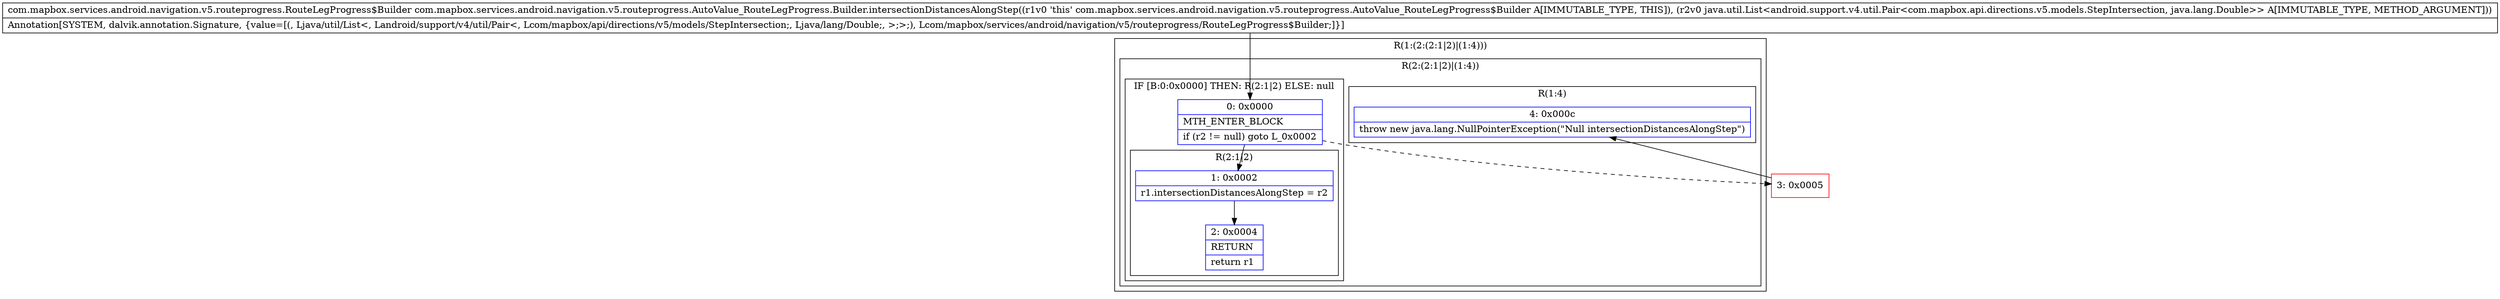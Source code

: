 digraph "CFG forcom.mapbox.services.android.navigation.v5.routeprogress.AutoValue_RouteLegProgress.Builder.intersectionDistancesAlongStep(Ljava\/util\/List;)Lcom\/mapbox\/services\/android\/navigation\/v5\/routeprogress\/RouteLegProgress$Builder;" {
subgraph cluster_Region_1491577725 {
label = "R(1:(2:(2:1|2)|(1:4)))";
node [shape=record,color=blue];
subgraph cluster_Region_1309453662 {
label = "R(2:(2:1|2)|(1:4))";
node [shape=record,color=blue];
subgraph cluster_IfRegion_1792667342 {
label = "IF [B:0:0x0000] THEN: R(2:1|2) ELSE: null";
node [shape=record,color=blue];
Node_0 [shape=record,label="{0\:\ 0x0000|MTH_ENTER_BLOCK\l|if (r2 != null) goto L_0x0002\l}"];
subgraph cluster_Region_1043116419 {
label = "R(2:1|2)";
node [shape=record,color=blue];
Node_1 [shape=record,label="{1\:\ 0x0002|r1.intersectionDistancesAlongStep = r2\l}"];
Node_2 [shape=record,label="{2\:\ 0x0004|RETURN\l|return r1\l}"];
}
}
subgraph cluster_Region_1542805880 {
label = "R(1:4)";
node [shape=record,color=blue];
Node_4 [shape=record,label="{4\:\ 0x000c|throw new java.lang.NullPointerException(\"Null intersectionDistancesAlongStep\")\l}"];
}
}
}
Node_3 [shape=record,color=red,label="{3\:\ 0x0005}"];
MethodNode[shape=record,label="{com.mapbox.services.android.navigation.v5.routeprogress.RouteLegProgress$Builder com.mapbox.services.android.navigation.v5.routeprogress.AutoValue_RouteLegProgress.Builder.intersectionDistancesAlongStep((r1v0 'this' com.mapbox.services.android.navigation.v5.routeprogress.AutoValue_RouteLegProgress$Builder A[IMMUTABLE_TYPE, THIS]), (r2v0 java.util.List\<android.support.v4.util.Pair\<com.mapbox.api.directions.v5.models.StepIntersection, java.lang.Double\>\> A[IMMUTABLE_TYPE, METHOD_ARGUMENT]))  | Annotation[SYSTEM, dalvik.annotation.Signature, \{value=[(, Ljava\/util\/List\<, Landroid\/support\/v4\/util\/Pair\<, Lcom\/mapbox\/api\/directions\/v5\/models\/StepIntersection;, Ljava\/lang\/Double;, \>;\>;), Lcom\/mapbox\/services\/android\/navigation\/v5\/routeprogress\/RouteLegProgress$Builder;]\}]\l}"];
MethodNode -> Node_0;
Node_0 -> Node_1;
Node_0 -> Node_3[style=dashed];
Node_1 -> Node_2;
Node_3 -> Node_4;
}

